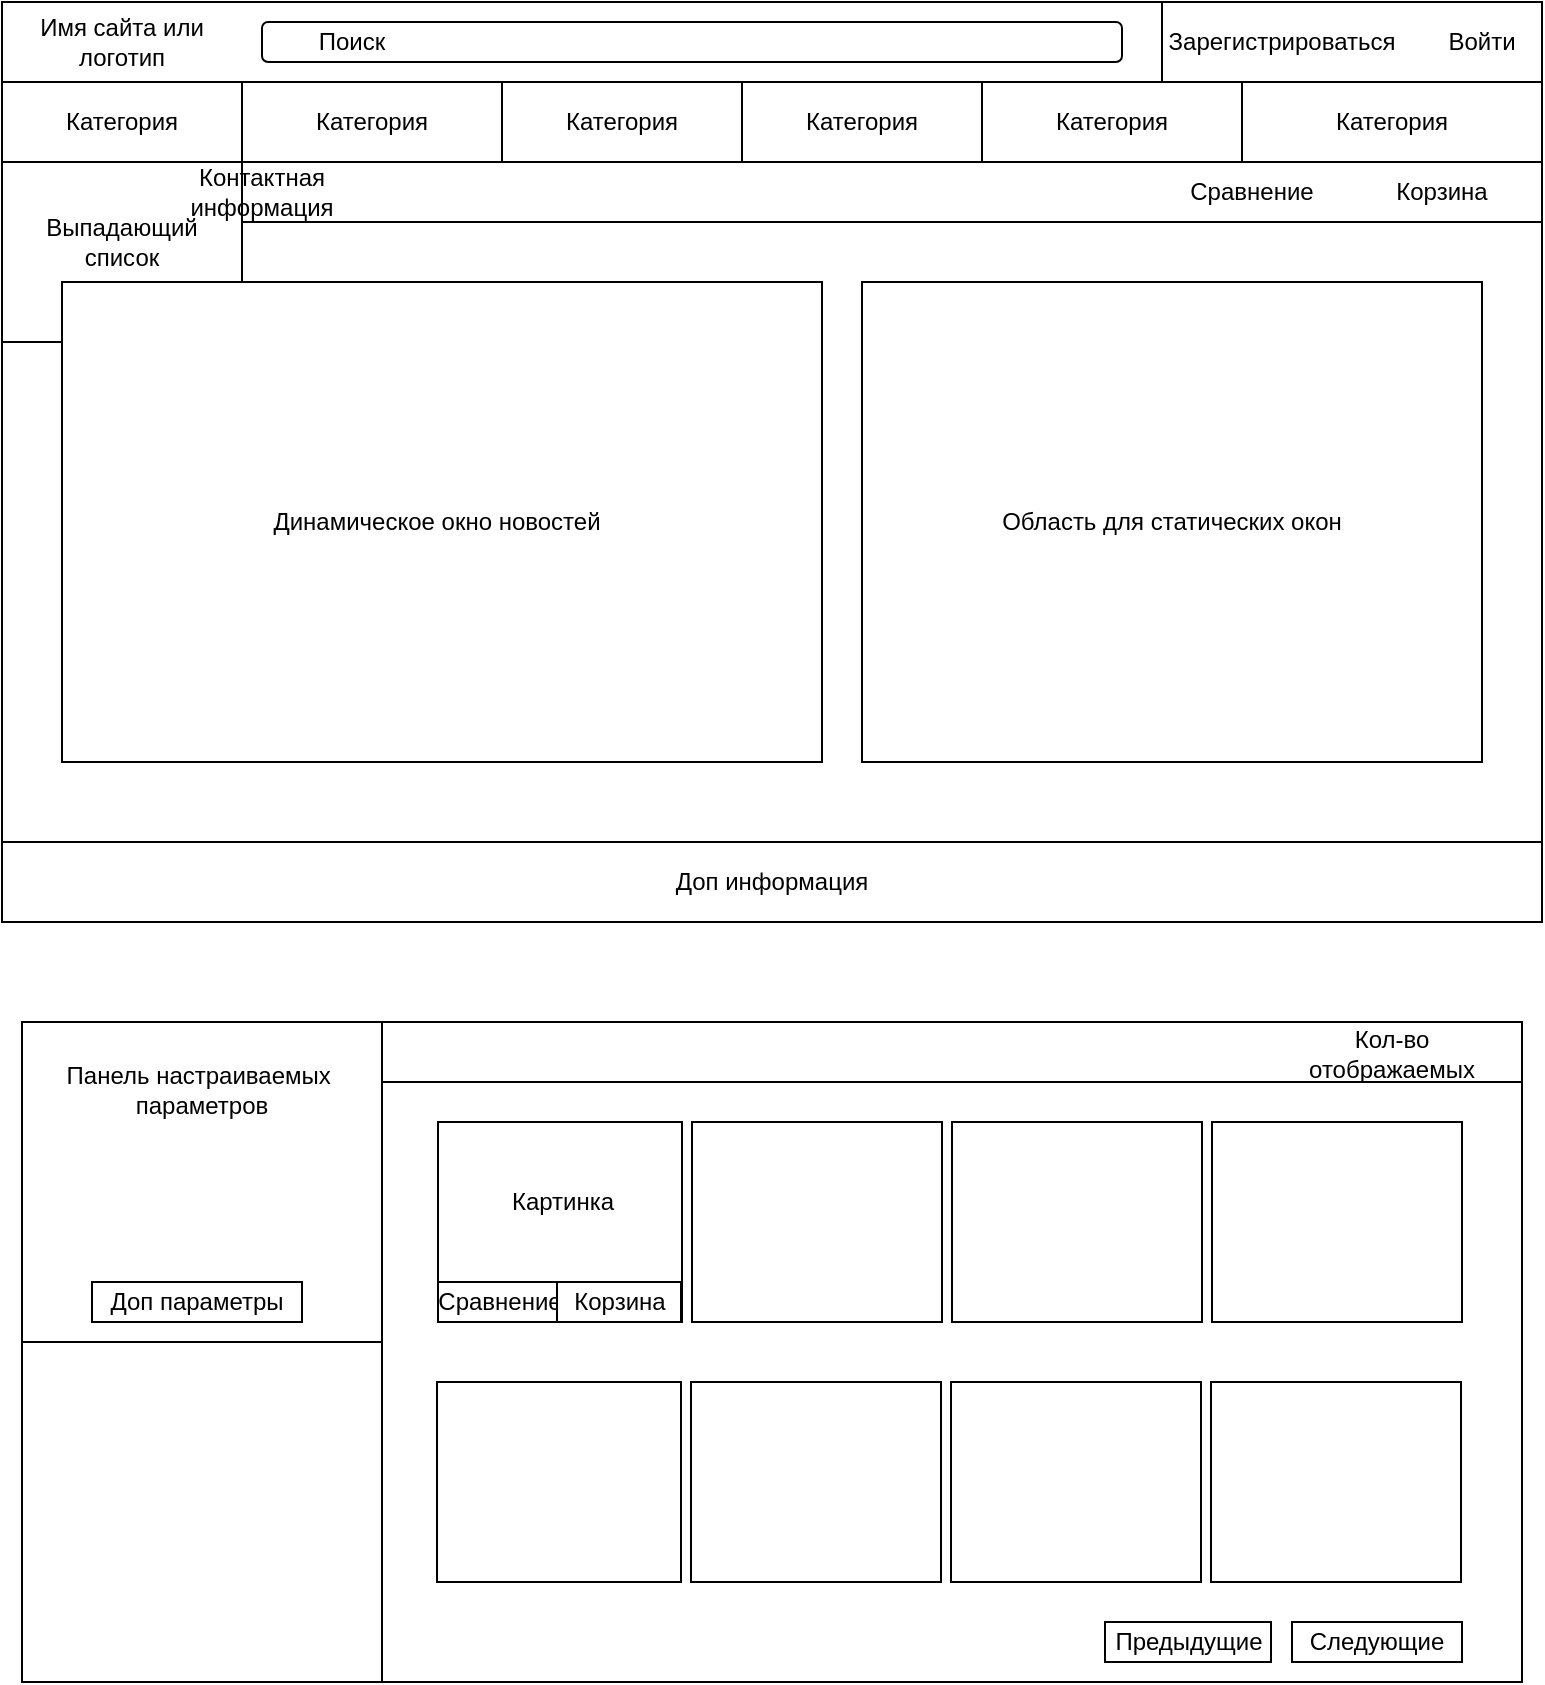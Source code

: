 <mxfile version="11.3.1" type="device" pages="1"><diagram id="a5ubPh_lCS69OeqD1Uer" name="Page-1"><mxGraphModel dx="1264" dy="534" grid="1" gridSize="10" guides="1" tooltips="1" connect="1" arrows="1" fold="1" page="1" pageScale="1" pageWidth="827" pageHeight="1169" math="0" shadow="0"><root><mxCell id="0"/><mxCell id="1" parent="0"/><mxCell id="GCBIUJI-hB80TlKdA7bp-2" value="" style="rounded=0;whiteSpace=wrap;html=1;" vertex="1" parent="1"><mxGeometry x="30" y="40" width="770" height="460" as="geometry"/></mxCell><mxCell id="GCBIUJI-hB80TlKdA7bp-14" value="" style="rounded=0;whiteSpace=wrap;html=1;" vertex="1" parent="1"><mxGeometry x="30" y="120" width="770" height="30" as="geometry"/></mxCell><mxCell id="GCBIUJI-hB80TlKdA7bp-28" value="" style="rounded=0;whiteSpace=wrap;html=1;" vertex="1" parent="1"><mxGeometry x="30" y="80" width="120" height="130" as="geometry"/></mxCell><mxCell id="GCBIUJI-hB80TlKdA7bp-3" value="" style="rounded=0;whiteSpace=wrap;html=1;" vertex="1" parent="1"><mxGeometry x="30" y="80" width="770" height="40" as="geometry"/></mxCell><mxCell id="GCBIUJI-hB80TlKdA7bp-12" value="" style="rounded=1;whiteSpace=wrap;html=1;" vertex="1" parent="1"><mxGeometry x="160" y="50" width="430" height="20" as="geometry"/></mxCell><mxCell id="GCBIUJI-hB80TlKdA7bp-5" value="Имя сайта или логотип" style="text;html=1;strokeColor=none;fillColor=none;align=center;verticalAlign=middle;whiteSpace=wrap;rounded=0;" vertex="1" parent="1"><mxGeometry x="40" y="45" width="100" height="30" as="geometry"/></mxCell><mxCell id="GCBIUJI-hB80TlKdA7bp-6" value="Поиск" style="text;html=1;strokeColor=none;fillColor=none;align=center;verticalAlign=middle;whiteSpace=wrap;rounded=0;" vertex="1" parent="1"><mxGeometry x="170" y="50" width="70" height="20" as="geometry"/></mxCell><mxCell id="GCBIUJI-hB80TlKdA7bp-7" value="" style="rounded=0;whiteSpace=wrap;html=1;" vertex="1" parent="1"><mxGeometry x="610" y="40" width="190" height="40" as="geometry"/></mxCell><mxCell id="GCBIUJI-hB80TlKdA7bp-10" value="Зарегистрироваться" style="text;html=1;strokeColor=none;fillColor=none;align=center;verticalAlign=middle;whiteSpace=wrap;rounded=0;" vertex="1" parent="1"><mxGeometry x="620" y="50" width="100" height="20" as="geometry"/></mxCell><mxCell id="GCBIUJI-hB80TlKdA7bp-11" value="Войти" style="text;html=1;strokeColor=none;fillColor=none;align=center;verticalAlign=middle;whiteSpace=wrap;rounded=0;" vertex="1" parent="1"><mxGeometry x="750" y="50" width="40" height="20" as="geometry"/></mxCell><mxCell id="GCBIUJI-hB80TlKdA7bp-15" value="" style="rounded=0;whiteSpace=wrap;html=1;" vertex="1" parent="1"><mxGeometry x="30" y="80" width="120" height="40" as="geometry"/></mxCell><mxCell id="GCBIUJI-hB80TlKdA7bp-16" value="" style="rounded=0;whiteSpace=wrap;html=1;" vertex="1" parent="1"><mxGeometry x="150" y="80" width="130" height="40" as="geometry"/></mxCell><mxCell id="GCBIUJI-hB80TlKdA7bp-17" value="" style="rounded=0;whiteSpace=wrap;html=1;" vertex="1" parent="1"><mxGeometry x="280" y="80" width="120" height="40" as="geometry"/></mxCell><mxCell id="GCBIUJI-hB80TlKdA7bp-18" value="" style="rounded=0;whiteSpace=wrap;html=1;" vertex="1" parent="1"><mxGeometry x="400" y="80" width="120" height="40" as="geometry"/></mxCell><mxCell id="GCBIUJI-hB80TlKdA7bp-19" value="" style="rounded=0;whiteSpace=wrap;html=1;" vertex="1" parent="1"><mxGeometry x="520" y="80" width="130" height="40" as="geometry"/></mxCell><mxCell id="GCBIUJI-hB80TlKdA7bp-20" value="" style="rounded=0;whiteSpace=wrap;html=1;" vertex="1" parent="1"><mxGeometry x="650" y="80" width="150" height="40" as="geometry"/></mxCell><mxCell id="GCBIUJI-hB80TlKdA7bp-22" value="Категория" style="text;html=1;strokeColor=none;fillColor=none;align=center;verticalAlign=middle;whiteSpace=wrap;rounded=0;" vertex="1" parent="1"><mxGeometry x="70" y="90" width="40" height="20" as="geometry"/></mxCell><mxCell id="GCBIUJI-hB80TlKdA7bp-23" value="Категория" style="text;html=1;strokeColor=none;fillColor=none;align=center;verticalAlign=middle;whiteSpace=wrap;rounded=0;" vertex="1" parent="1"><mxGeometry x="195" y="90" width="40" height="20" as="geometry"/></mxCell><mxCell id="GCBIUJI-hB80TlKdA7bp-24" value="Категория" style="text;html=1;strokeColor=none;fillColor=none;align=center;verticalAlign=middle;whiteSpace=wrap;rounded=0;" vertex="1" parent="1"><mxGeometry x="320" y="90" width="40" height="20" as="geometry"/></mxCell><mxCell id="GCBIUJI-hB80TlKdA7bp-25" value="Категория" style="text;html=1;strokeColor=none;fillColor=none;align=center;verticalAlign=middle;whiteSpace=wrap;rounded=0;" vertex="1" parent="1"><mxGeometry x="440" y="90" width="40" height="20" as="geometry"/></mxCell><mxCell id="GCBIUJI-hB80TlKdA7bp-26" value="Категория" style="text;html=1;strokeColor=none;fillColor=none;align=center;verticalAlign=middle;whiteSpace=wrap;rounded=0;" vertex="1" parent="1"><mxGeometry x="565" y="90" width="40" height="20" as="geometry"/></mxCell><mxCell id="GCBIUJI-hB80TlKdA7bp-27" value="Категория" style="text;html=1;strokeColor=none;fillColor=none;align=center;verticalAlign=middle;whiteSpace=wrap;rounded=0;" vertex="1" parent="1"><mxGeometry x="705" y="90" width="40" height="20" as="geometry"/></mxCell><mxCell id="GCBIUJI-hB80TlKdA7bp-30" value="Сравнение" style="text;html=1;strokeColor=none;fillColor=none;align=center;verticalAlign=middle;whiteSpace=wrap;rounded=0;" vertex="1" parent="1"><mxGeometry x="605" y="125" width="100" height="20" as="geometry"/></mxCell><mxCell id="GCBIUJI-hB80TlKdA7bp-31" value="Корзина" style="text;html=1;strokeColor=none;fillColor=none;align=center;verticalAlign=middle;whiteSpace=wrap;rounded=0;" vertex="1" parent="1"><mxGeometry x="730" y="125" width="40" height="20" as="geometry"/></mxCell><mxCell id="GCBIUJI-hB80TlKdA7bp-34" value="" style="rounded=0;whiteSpace=wrap;html=1;" vertex="1" parent="1"><mxGeometry x="60" y="180" width="380" height="240" as="geometry"/></mxCell><mxCell id="GCBIUJI-hB80TlKdA7bp-35" value="Динамическое окно новостей" style="text;html=1;strokeColor=none;fillColor=none;align=center;verticalAlign=middle;whiteSpace=wrap;rounded=0;" vertex="1" parent="1"><mxGeometry x="150" y="275" width="195" height="50" as="geometry"/></mxCell><mxCell id="GCBIUJI-hB80TlKdA7bp-29" value="Выпадающий список" style="text;html=1;strokeColor=none;fillColor=none;align=center;verticalAlign=middle;whiteSpace=wrap;rounded=0;" vertex="1" parent="1"><mxGeometry x="50" y="140" width="80" height="40" as="geometry"/></mxCell><mxCell id="GCBIUJI-hB80TlKdA7bp-36" value="Область для статических окон" style="rounded=0;whiteSpace=wrap;html=1;" vertex="1" parent="1"><mxGeometry x="460" y="180" width="310" height="240" as="geometry"/></mxCell><mxCell id="GCBIUJI-hB80TlKdA7bp-37" value="Доп информация" style="rounded=0;whiteSpace=wrap;html=1;" vertex="1" parent="1"><mxGeometry x="30" y="460" width="770" height="40" as="geometry"/></mxCell><mxCell id="GCBIUJI-hB80TlKdA7bp-38" value="Контактная информация" style="text;html=1;strokeColor=none;fillColor=none;align=center;verticalAlign=middle;whiteSpace=wrap;rounded=0;" vertex="1" parent="1"><mxGeometry x="100" y="125" width="120" height="20" as="geometry"/></mxCell><mxCell id="GCBIUJI-hB80TlKdA7bp-39" value="" style="rounded=0;whiteSpace=wrap;html=1;" vertex="1" parent="1"><mxGeometry x="40" y="550" width="750" height="330" as="geometry"/></mxCell><mxCell id="GCBIUJI-hB80TlKdA7bp-40" value="" style="rounded=0;whiteSpace=wrap;html=1;" vertex="1" parent="1"><mxGeometry x="40" y="550" width="180" height="330" as="geometry"/></mxCell><mxCell id="GCBIUJI-hB80TlKdA7bp-41" value="" style="rounded=0;whiteSpace=wrap;html=1;" vertex="1" parent="1"><mxGeometry x="40" y="550" width="180" height="160" as="geometry"/></mxCell><mxCell id="GCBIUJI-hB80TlKdA7bp-42" value="Панель настраиваемых&amp;nbsp;&lt;br&gt;параметров" style="text;html=1;strokeColor=none;fillColor=none;align=center;verticalAlign=middle;whiteSpace=wrap;rounded=0;" vertex="1" parent="1"><mxGeometry x="60" y="566" width="140" height="36" as="geometry"/></mxCell><mxCell id="GCBIUJI-hB80TlKdA7bp-43" value="Доп параметры" style="rounded=0;whiteSpace=wrap;html=1;" vertex="1" parent="1"><mxGeometry x="75" y="680" width="105" height="20" as="geometry"/></mxCell><mxCell id="GCBIUJI-hB80TlKdA7bp-44" value="" style="rounded=0;whiteSpace=wrap;html=1;" vertex="1" parent="1"><mxGeometry x="220" y="550" width="570" height="30" as="geometry"/></mxCell><mxCell id="GCBIUJI-hB80TlKdA7bp-45" value="Кол-во отображаемых" style="text;html=1;strokeColor=none;fillColor=none;align=center;verticalAlign=middle;whiteSpace=wrap;rounded=0;" vertex="1" parent="1"><mxGeometry x="675" y="553.5" width="100" height="25" as="geometry"/></mxCell><mxCell id="GCBIUJI-hB80TlKdA7bp-46" value="" style="rounded=0;whiteSpace=wrap;html=1;" vertex="1" parent="1"><mxGeometry x="248" y="600" width="122" height="100" as="geometry"/></mxCell><mxCell id="GCBIUJI-hB80TlKdA7bp-47" value="" style="rounded=0;whiteSpace=wrap;html=1;" vertex="1" parent="1"><mxGeometry x="375" y="600" width="125" height="100" as="geometry"/></mxCell><mxCell id="GCBIUJI-hB80TlKdA7bp-48" value="" style="rounded=0;whiteSpace=wrap;html=1;" vertex="1" parent="1"><mxGeometry x="505" y="600" width="125" height="100" as="geometry"/></mxCell><mxCell id="GCBIUJI-hB80TlKdA7bp-49" value="" style="rounded=0;whiteSpace=wrap;html=1;" vertex="1" parent="1"><mxGeometry x="635" y="600" width="125" height="100" as="geometry"/></mxCell><mxCell id="GCBIUJI-hB80TlKdA7bp-50" value="" style="rounded=0;whiteSpace=wrap;html=1;" vertex="1" parent="1"><mxGeometry x="247.5" y="730" width="122" height="100" as="geometry"/></mxCell><mxCell id="GCBIUJI-hB80TlKdA7bp-51" value="" style="rounded=0;whiteSpace=wrap;html=1;" vertex="1" parent="1"><mxGeometry x="374.5" y="730" width="125" height="100" as="geometry"/></mxCell><mxCell id="GCBIUJI-hB80TlKdA7bp-52" value="" style="rounded=0;whiteSpace=wrap;html=1;" vertex="1" parent="1"><mxGeometry x="504.5" y="730" width="125" height="100" as="geometry"/></mxCell><mxCell id="GCBIUJI-hB80TlKdA7bp-53" value="" style="rounded=0;whiteSpace=wrap;html=1;" vertex="1" parent="1"><mxGeometry x="634.5" y="730" width="125" height="100" as="geometry"/></mxCell><mxCell id="GCBIUJI-hB80TlKdA7bp-54" value="Следующие" style="rounded=0;whiteSpace=wrap;html=1;" vertex="1" parent="1"><mxGeometry x="675" y="850" width="85" height="20" as="geometry"/></mxCell><mxCell id="GCBIUJI-hB80TlKdA7bp-55" value="Предыдущие" style="rounded=0;whiteSpace=wrap;html=1;" vertex="1" parent="1"><mxGeometry x="581.5" y="850" width="83" height="20" as="geometry"/></mxCell><mxCell id="GCBIUJI-hB80TlKdA7bp-57" value="Сравнение" style="rounded=0;whiteSpace=wrap;html=1;" vertex="1" parent="1"><mxGeometry x="248" y="680" width="62" height="20" as="geometry"/></mxCell><mxCell id="GCBIUJI-hB80TlKdA7bp-58" value="Корзина" style="rounded=0;whiteSpace=wrap;html=1;" vertex="1" parent="1"><mxGeometry x="307.5" y="680" width="62" height="20" as="geometry"/></mxCell><mxCell id="GCBIUJI-hB80TlKdA7bp-59" value="Картинка" style="text;html=1;strokeColor=none;fillColor=none;align=center;verticalAlign=middle;whiteSpace=wrap;rounded=0;" vertex="1" parent="1"><mxGeometry x="285.5" y="630" width="49" height="20" as="geometry"/></mxCell></root></mxGraphModel></diagram></mxfile>